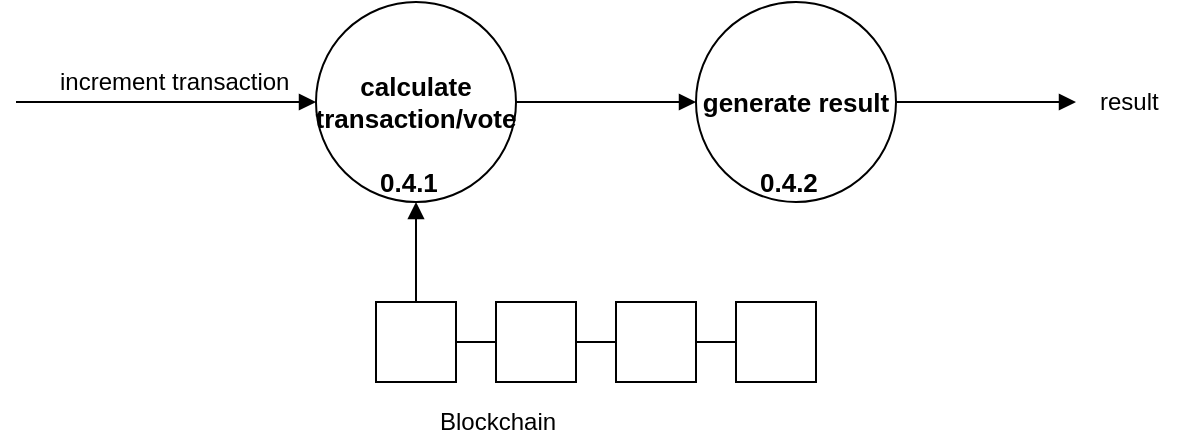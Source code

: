 <mxfile version="12.2.6" type="github" pages="1">
  <diagram id="v1vf4OhuPe806dQ4DLg1" name="Page-1">
    <mxGraphModel dx="1024" dy="534" grid="1" gridSize="10" guides="1" tooltips="1" connect="1" arrows="1" fold="1" page="1" pageScale="1" pageWidth="827" pageHeight="1169" math="0" shadow="0">
      <root>
        <mxCell id="0"/>
        <mxCell id="1" parent="0"/>
        <mxCell id="J0_V-aXO-tv000nVGhdb-7" style="edgeStyle=orthogonalEdgeStyle;rounded=0;orthogonalLoop=1;jettySize=auto;html=1;endArrow=block;endFill=1;" edge="1" parent="1" source="J0_V-aXO-tv000nVGhdb-1">
          <mxGeometry relative="1" as="geometry">
            <mxPoint x="390" y="170" as="targetPoint"/>
          </mxGeometry>
        </mxCell>
        <mxCell id="J0_V-aXO-tv000nVGhdb-1" value="calculate transaction/vote" style="ellipse;whiteSpace=wrap;html=1;aspect=fixed;fontSize=13;fontStyle=1" vertex="1" parent="1">
          <mxGeometry x="200" y="120" width="100" height="100" as="geometry"/>
        </mxCell>
        <mxCell id="J0_V-aXO-tv000nVGhdb-2" value="" style="endArrow=block;html=1;entryX=0;entryY=0.5;entryDx=0;entryDy=0;endFill=1;" edge="1" parent="1" target="J0_V-aXO-tv000nVGhdb-1">
          <mxGeometry width="50" height="50" relative="1" as="geometry">
            <mxPoint x="50" y="170" as="sourcePoint"/>
            <mxPoint x="100" y="180" as="targetPoint"/>
          </mxGeometry>
        </mxCell>
        <mxCell id="J0_V-aXO-tv000nVGhdb-5" value="increment transaction" style="text;html=1;resizable=0;points=[];autosize=1;align=left;verticalAlign=top;spacingTop=-4;" vertex="1" parent="1">
          <mxGeometry x="70" y="150" width="130" height="20" as="geometry"/>
        </mxCell>
        <mxCell id="J0_V-aXO-tv000nVGhdb-21" style="edgeStyle=orthogonalEdgeStyle;rounded=0;orthogonalLoop=1;jettySize=auto;html=1;endArrow=block;endFill=1;" edge="1" parent="1" source="J0_V-aXO-tv000nVGhdb-8">
          <mxGeometry relative="1" as="geometry">
            <mxPoint x="580" y="170" as="targetPoint"/>
          </mxGeometry>
        </mxCell>
        <mxCell id="J0_V-aXO-tv000nVGhdb-8" value="generate result" style="ellipse;whiteSpace=wrap;html=1;aspect=fixed;fontSize=13;fontStyle=1" vertex="1" parent="1">
          <mxGeometry x="390" y="120" width="100" height="100" as="geometry"/>
        </mxCell>
        <mxCell id="J0_V-aXO-tv000nVGhdb-13" value="" style="edgeStyle=orthogonalEdgeStyle;rounded=0;orthogonalLoop=1;jettySize=auto;html=1;endArrow=none;endFill=0;" edge="1" parent="1" source="J0_V-aXO-tv000nVGhdb-10" target="J0_V-aXO-tv000nVGhdb-12">
          <mxGeometry relative="1" as="geometry"/>
        </mxCell>
        <mxCell id="J0_V-aXO-tv000nVGhdb-20" value="" style="edgeStyle=orthogonalEdgeStyle;rounded=0;orthogonalLoop=1;jettySize=auto;html=1;endArrow=block;endFill=1;" edge="1" parent="1" source="J0_V-aXO-tv000nVGhdb-10" target="J0_V-aXO-tv000nVGhdb-1">
          <mxGeometry relative="1" as="geometry"/>
        </mxCell>
        <mxCell id="J0_V-aXO-tv000nVGhdb-10" value="" style="whiteSpace=wrap;html=1;aspect=fixed;" vertex="1" parent="1">
          <mxGeometry x="230" y="270" width="40" height="40" as="geometry"/>
        </mxCell>
        <mxCell id="J0_V-aXO-tv000nVGhdb-15" value="" style="edgeStyle=orthogonalEdgeStyle;rounded=0;orthogonalLoop=1;jettySize=auto;html=1;endArrow=none;endFill=0;" edge="1" parent="1" source="J0_V-aXO-tv000nVGhdb-12" target="J0_V-aXO-tv000nVGhdb-14">
          <mxGeometry relative="1" as="geometry"/>
        </mxCell>
        <mxCell id="J0_V-aXO-tv000nVGhdb-12" value="" style="whiteSpace=wrap;html=1;aspect=fixed;" vertex="1" parent="1">
          <mxGeometry x="290" y="270" width="40" height="40" as="geometry"/>
        </mxCell>
        <mxCell id="J0_V-aXO-tv000nVGhdb-19" value="" style="edgeStyle=orthogonalEdgeStyle;rounded=0;orthogonalLoop=1;jettySize=auto;html=1;endArrow=none;endFill=0;" edge="1" parent="1" source="J0_V-aXO-tv000nVGhdb-14" target="J0_V-aXO-tv000nVGhdb-18">
          <mxGeometry relative="1" as="geometry"/>
        </mxCell>
        <mxCell id="J0_V-aXO-tv000nVGhdb-14" value="" style="whiteSpace=wrap;html=1;aspect=fixed;" vertex="1" parent="1">
          <mxGeometry x="350" y="270" width="40" height="40" as="geometry"/>
        </mxCell>
        <mxCell id="J0_V-aXO-tv000nVGhdb-18" value="" style="whiteSpace=wrap;html=1;aspect=fixed;" vertex="1" parent="1">
          <mxGeometry x="410" y="270" width="40" height="40" as="geometry"/>
        </mxCell>
        <mxCell id="J0_V-aXO-tv000nVGhdb-22" value="result" style="text;html=1;resizable=0;points=[];autosize=1;align=left;verticalAlign=top;spacingTop=-4;" vertex="1" parent="1">
          <mxGeometry x="590" y="160" width="50" height="20" as="geometry"/>
        </mxCell>
        <mxCell id="J0_V-aXO-tv000nVGhdb-29" value="Blockchain" style="text;html=1;resizable=0;points=[];autosize=1;align=left;verticalAlign=top;spacingTop=-4;" vertex="1" parent="1">
          <mxGeometry x="260" y="320" width="70" height="20" as="geometry"/>
        </mxCell>
        <mxCell id="J0_V-aXO-tv000nVGhdb-31" value="&lt;b&gt;0.4.1&lt;/b&gt;" style="text;html=1;resizable=0;points=[];autosize=1;align=left;verticalAlign=top;spacingTop=-4;fontSize=13;" vertex="1" parent="1">
          <mxGeometry x="230" y="200" width="40" height="20" as="geometry"/>
        </mxCell>
        <mxCell id="J0_V-aXO-tv000nVGhdb-32" value="&lt;b&gt;0.4.2&lt;/b&gt;" style="text;html=1;resizable=0;points=[];autosize=1;align=left;verticalAlign=top;spacingTop=-4;fontSize=13;" vertex="1" parent="1">
          <mxGeometry x="420" y="200" width="40" height="20" as="geometry"/>
        </mxCell>
      </root>
    </mxGraphModel>
  </diagram>
</mxfile>
